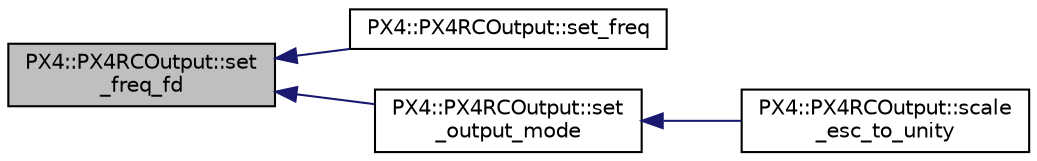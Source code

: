 digraph "PX4::PX4RCOutput::set_freq_fd"
{
 // INTERACTIVE_SVG=YES
  edge [fontname="Helvetica",fontsize="10",labelfontname="Helvetica",labelfontsize="10"];
  node [fontname="Helvetica",fontsize="10",shape=record];
  rankdir="LR";
  Node1 [label="PX4::PX4RCOutput::set\l_freq_fd",height=0.2,width=0.4,color="black", fillcolor="grey75", style="filled", fontcolor="black"];
  Node1 -> Node2 [dir="back",color="midnightblue",fontsize="10",style="solid",fontname="Helvetica"];
  Node2 [label="PX4::PX4RCOutput::set_freq",height=0.2,width=0.4,color="black", fillcolor="white", style="filled",URL="$classPX4_1_1PX4RCOutput.html#aaf88197a25139497e6de6396f10088b7"];
  Node1 -> Node3 [dir="back",color="midnightblue",fontsize="10",style="solid",fontname="Helvetica"];
  Node3 [label="PX4::PX4RCOutput::set\l_output_mode",height=0.2,width=0.4,color="black", fillcolor="white", style="filled",URL="$classPX4_1_1PX4RCOutput.html#aa8f837dfe5502b3da09da34d19ba14a7"];
  Node3 -> Node4 [dir="back",color="midnightblue",fontsize="10",style="solid",fontname="Helvetica"];
  Node4 [label="PX4::PX4RCOutput::scale\l_esc_to_unity",height=0.2,width=0.4,color="black", fillcolor="white", style="filled",URL="$classPX4_1_1PX4RCOutput.html#a80a7c949d64a1bce8ddaab21a0df8bb6"];
}
